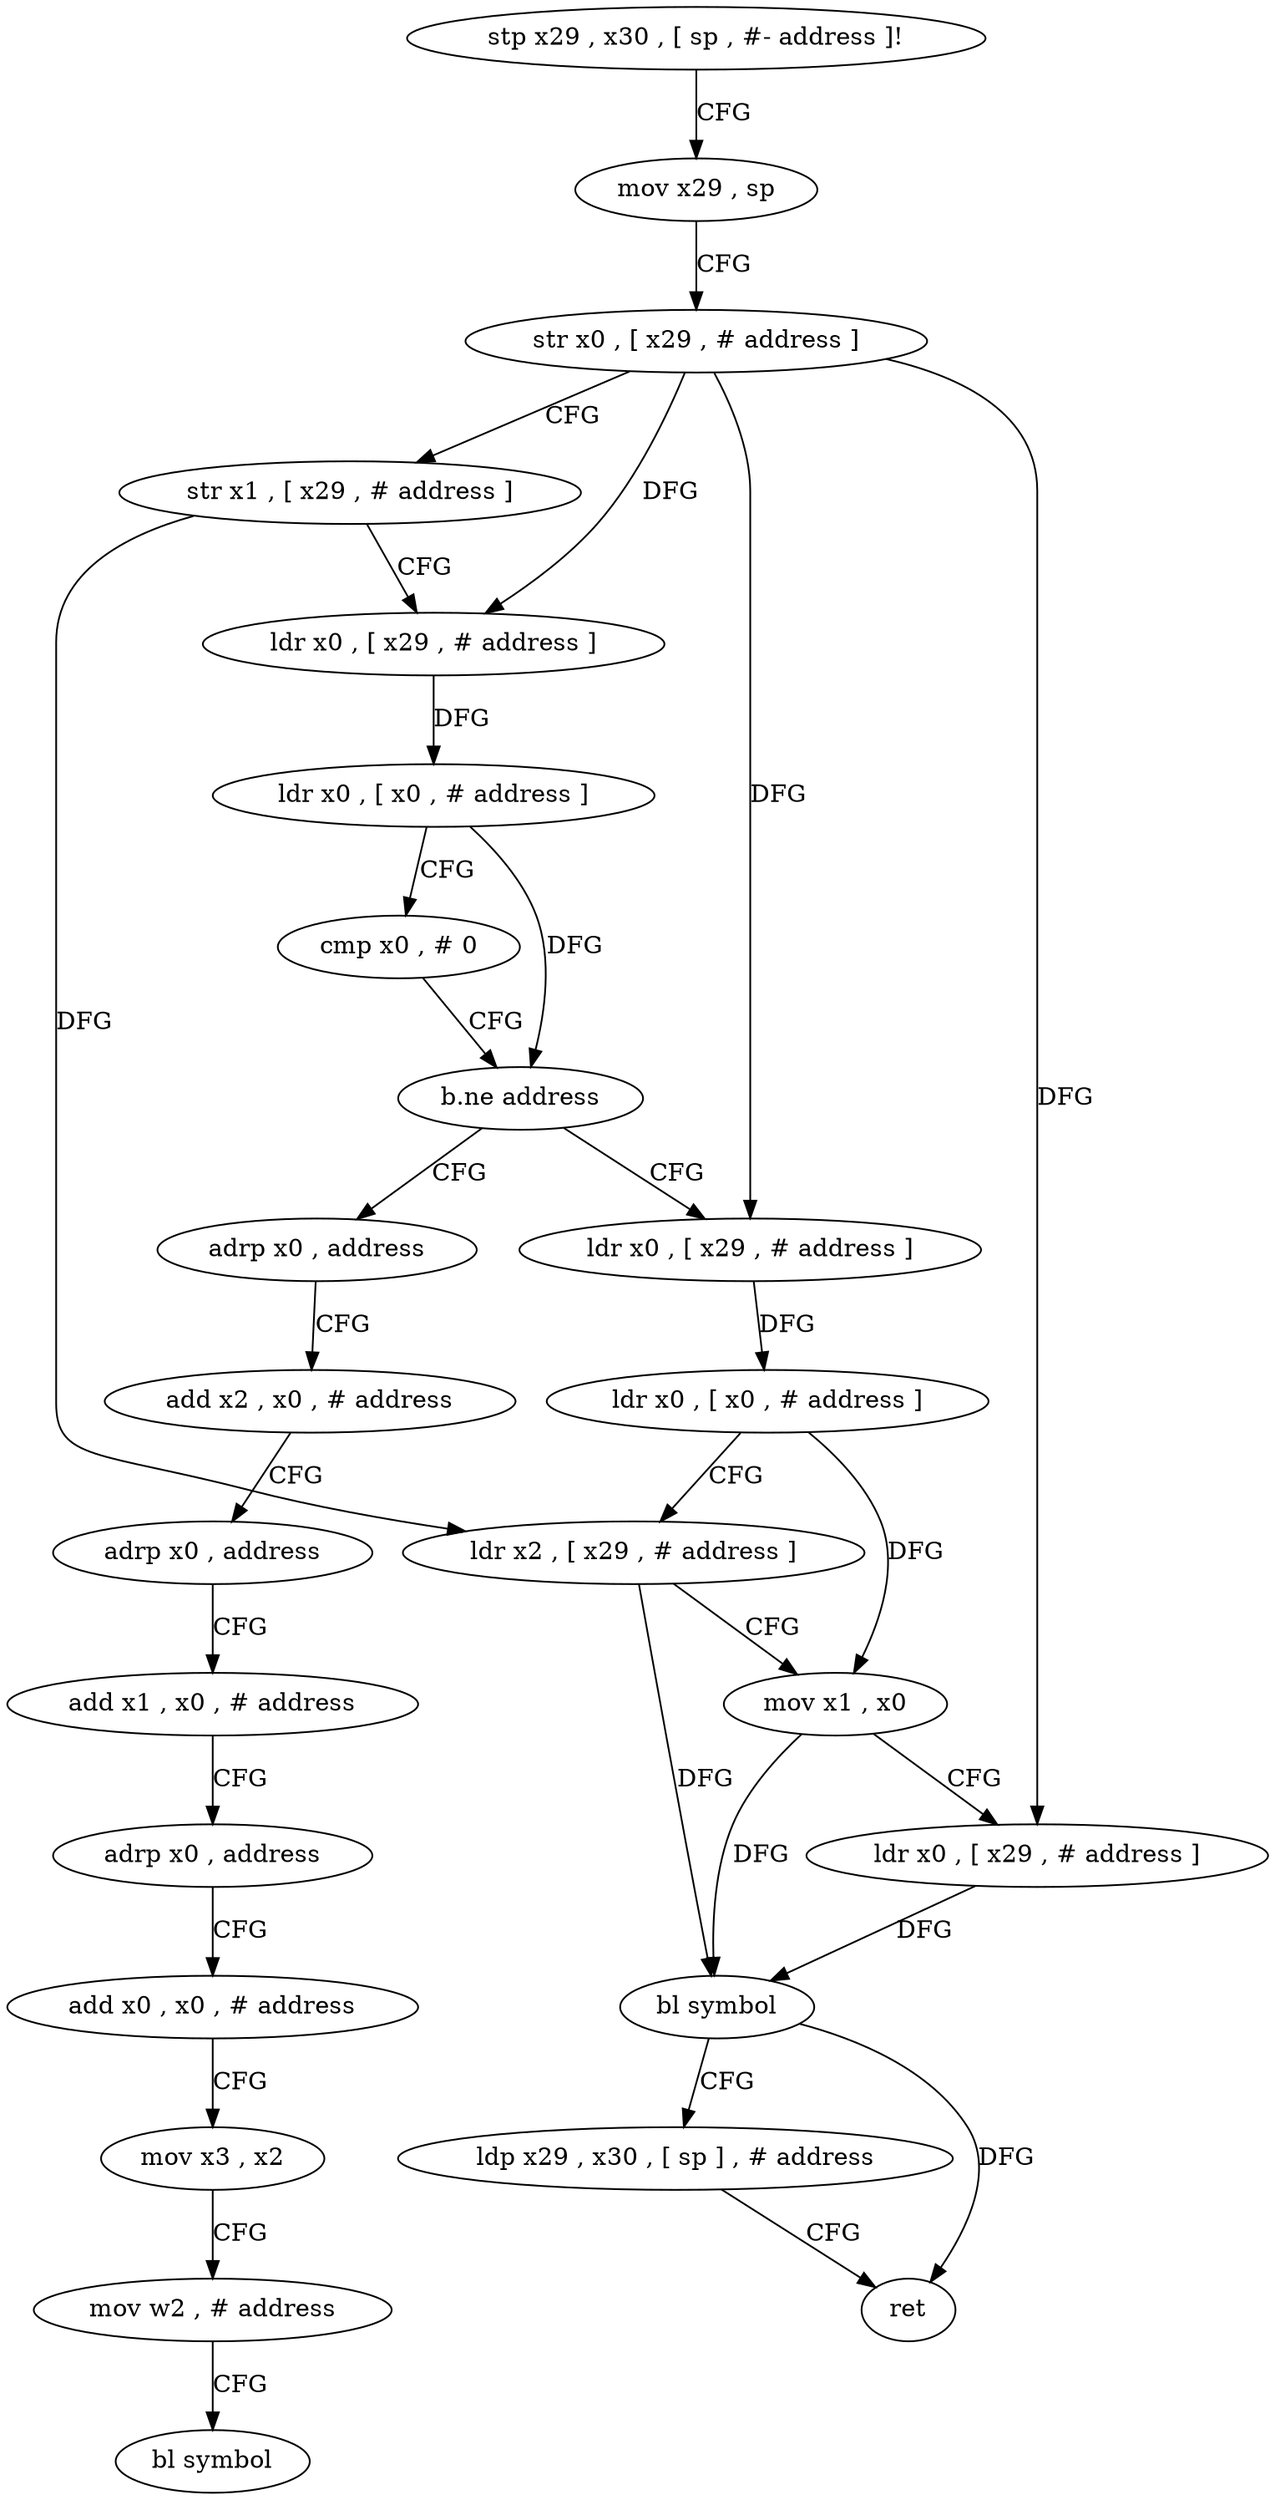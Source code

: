 digraph "func" {
"4240976" [label = "stp x29 , x30 , [ sp , #- address ]!" ]
"4240980" [label = "mov x29 , sp" ]
"4240984" [label = "str x0 , [ x29 , # address ]" ]
"4240988" [label = "str x1 , [ x29 , # address ]" ]
"4240992" [label = "ldr x0 , [ x29 , # address ]" ]
"4240996" [label = "ldr x0 , [ x0 , # address ]" ]
"4241000" [label = "cmp x0 , # 0" ]
"4241004" [label = "b.ne address" ]
"4241044" [label = "ldr x0 , [ x29 , # address ]" ]
"4241008" [label = "adrp x0 , address" ]
"4241048" [label = "ldr x0 , [ x0 , # address ]" ]
"4241052" [label = "ldr x2 , [ x29 , # address ]" ]
"4241056" [label = "mov x1 , x0" ]
"4241060" [label = "ldr x0 , [ x29 , # address ]" ]
"4241064" [label = "bl symbol" ]
"4241068" [label = "ldp x29 , x30 , [ sp ] , # address" ]
"4241072" [label = "ret" ]
"4241012" [label = "add x2 , x0 , # address" ]
"4241016" [label = "adrp x0 , address" ]
"4241020" [label = "add x1 , x0 , # address" ]
"4241024" [label = "adrp x0 , address" ]
"4241028" [label = "add x0 , x0 , # address" ]
"4241032" [label = "mov x3 , x2" ]
"4241036" [label = "mov w2 , # address" ]
"4241040" [label = "bl symbol" ]
"4240976" -> "4240980" [ label = "CFG" ]
"4240980" -> "4240984" [ label = "CFG" ]
"4240984" -> "4240988" [ label = "CFG" ]
"4240984" -> "4240992" [ label = "DFG" ]
"4240984" -> "4241044" [ label = "DFG" ]
"4240984" -> "4241060" [ label = "DFG" ]
"4240988" -> "4240992" [ label = "CFG" ]
"4240988" -> "4241052" [ label = "DFG" ]
"4240992" -> "4240996" [ label = "DFG" ]
"4240996" -> "4241000" [ label = "CFG" ]
"4240996" -> "4241004" [ label = "DFG" ]
"4241000" -> "4241004" [ label = "CFG" ]
"4241004" -> "4241044" [ label = "CFG" ]
"4241004" -> "4241008" [ label = "CFG" ]
"4241044" -> "4241048" [ label = "DFG" ]
"4241008" -> "4241012" [ label = "CFG" ]
"4241048" -> "4241052" [ label = "CFG" ]
"4241048" -> "4241056" [ label = "DFG" ]
"4241052" -> "4241056" [ label = "CFG" ]
"4241052" -> "4241064" [ label = "DFG" ]
"4241056" -> "4241060" [ label = "CFG" ]
"4241056" -> "4241064" [ label = "DFG" ]
"4241060" -> "4241064" [ label = "DFG" ]
"4241064" -> "4241068" [ label = "CFG" ]
"4241064" -> "4241072" [ label = "DFG" ]
"4241068" -> "4241072" [ label = "CFG" ]
"4241012" -> "4241016" [ label = "CFG" ]
"4241016" -> "4241020" [ label = "CFG" ]
"4241020" -> "4241024" [ label = "CFG" ]
"4241024" -> "4241028" [ label = "CFG" ]
"4241028" -> "4241032" [ label = "CFG" ]
"4241032" -> "4241036" [ label = "CFG" ]
"4241036" -> "4241040" [ label = "CFG" ]
}
